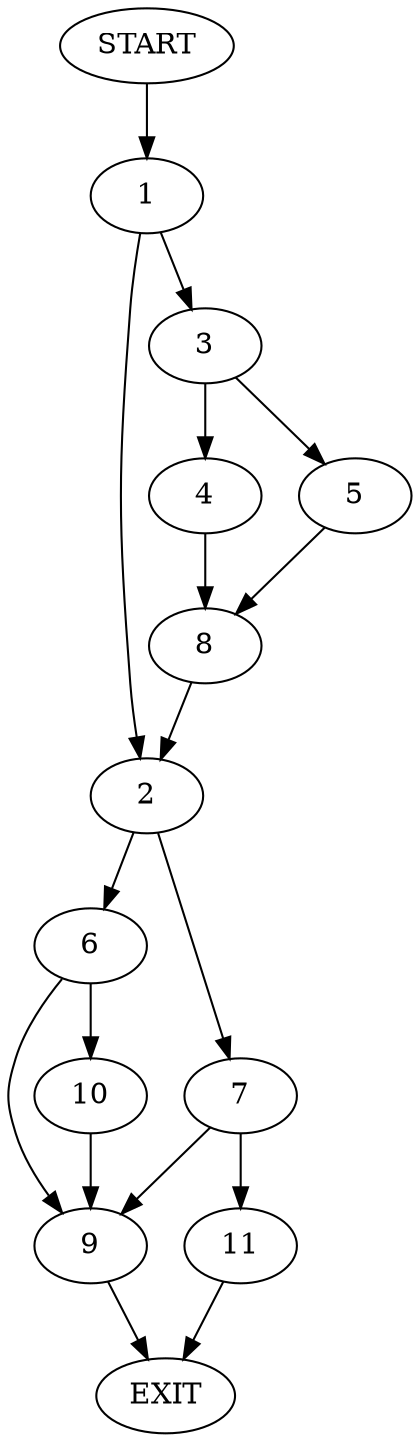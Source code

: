 digraph {
0 [label="START"]
12 [label="EXIT"]
0 -> 1
1 -> 2
1 -> 3
3 -> 4
3 -> 5
2 -> 6
2 -> 7
4 -> 8
5 -> 8
8 -> 2
6 -> 9
6 -> 10
7 -> 9
7 -> 11
11 -> 12
9 -> 12
10 -> 9
}
